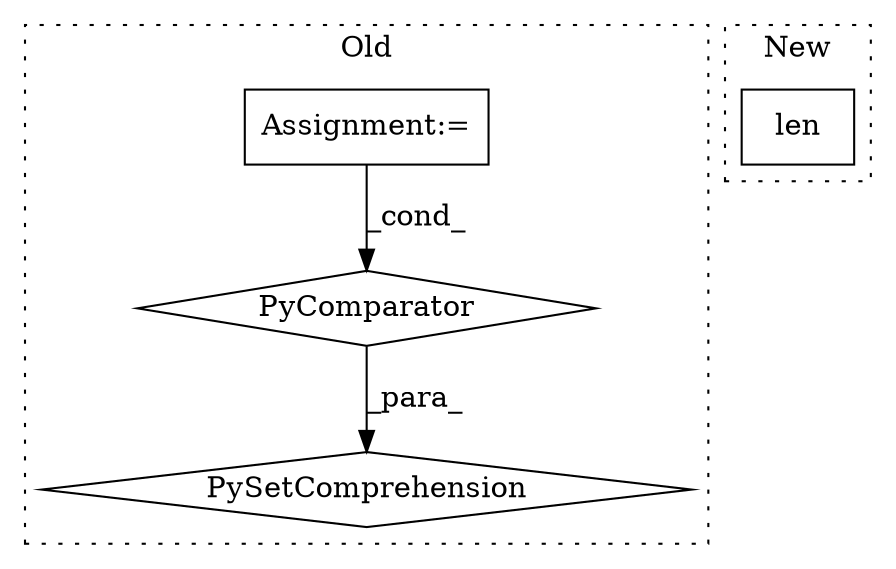 digraph G {
subgraph cluster0 {
1 [label="PySetComprehension" a="111" s="7759" l="177" shape="diamond"];
3 [label="Assignment:=" a="7" s="7666" l="1" shape="box"];
4 [label="PyComparator" a="113" s="7899" l="29" shape="diamond"];
label = "Old";
style="dotted";
}
subgraph cluster1 {
2 [label="len" a="32" s="7353,7369" l="4,1" shape="box"];
label = "New";
style="dotted";
}
3 -> 4 [label="_cond_"];
4 -> 1 [label="_para_"];
}